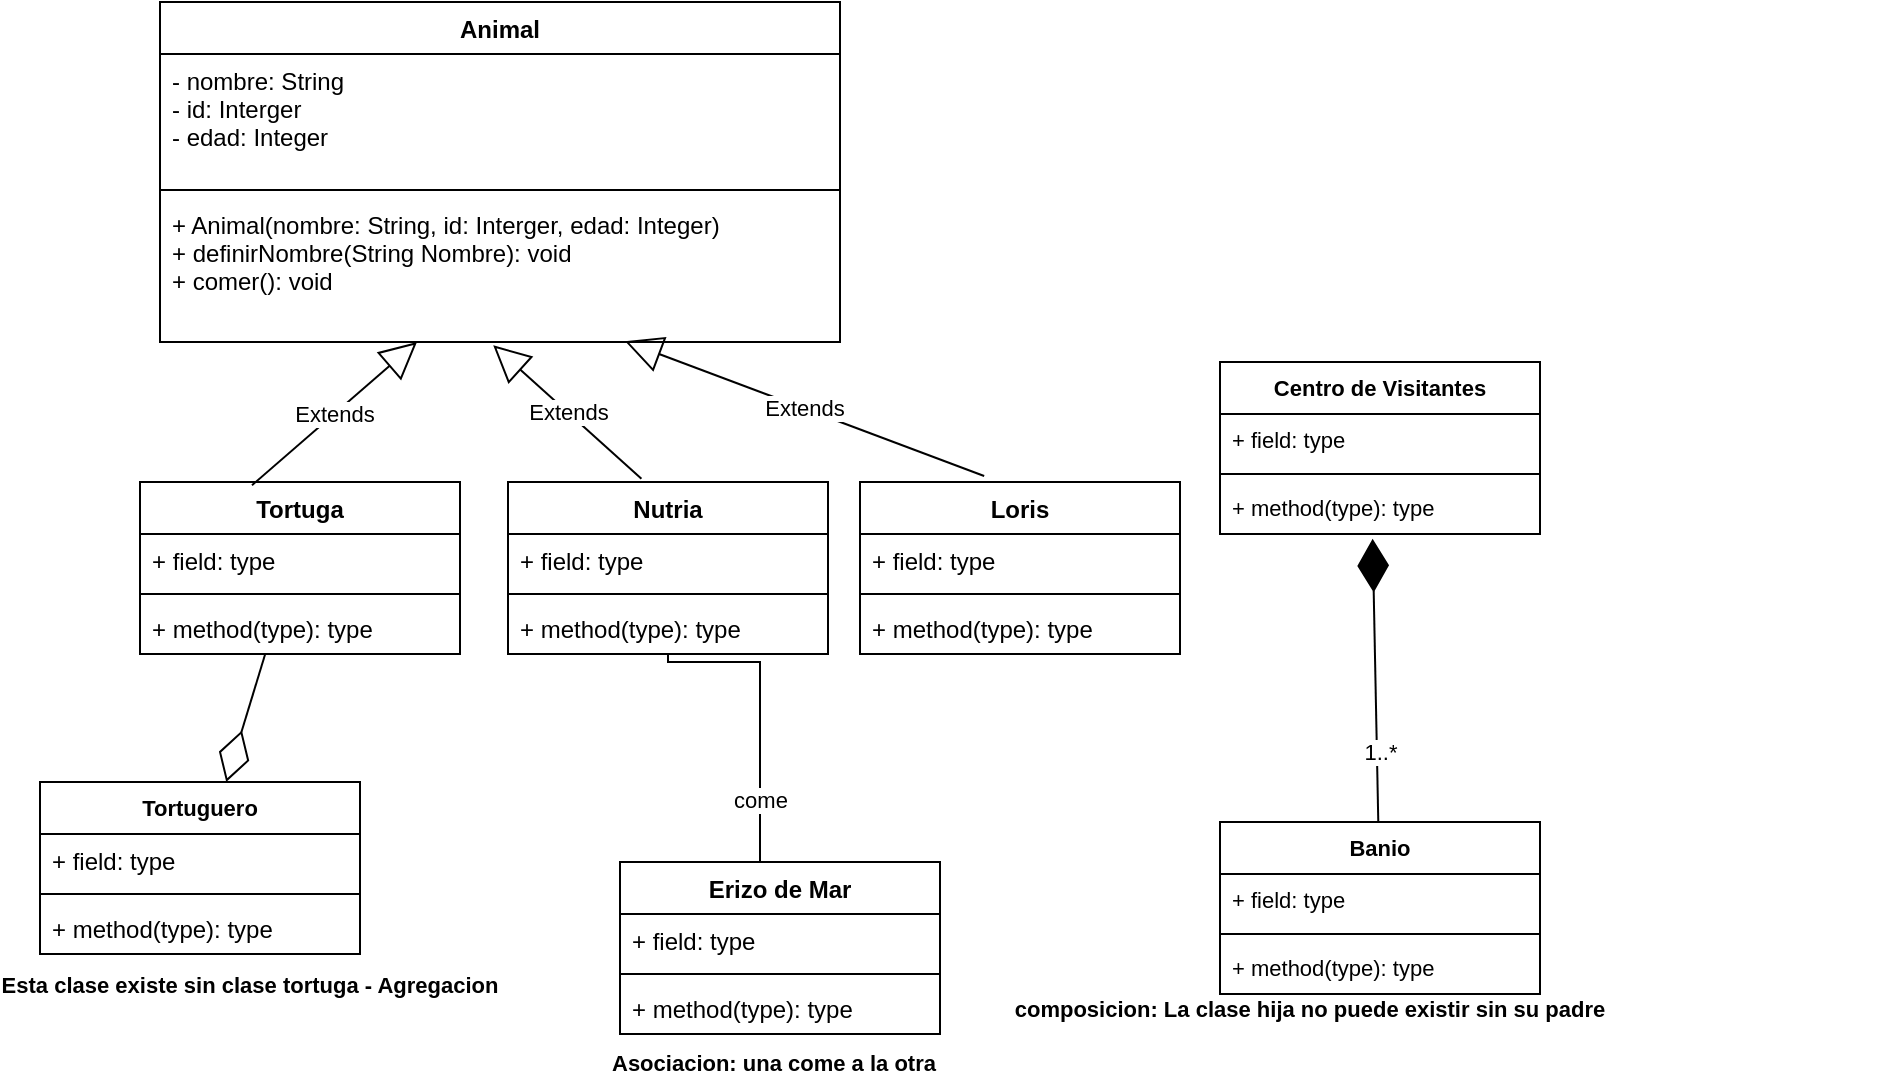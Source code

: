 <mxfile version="20.2.7" type="device"><diagram id="e732kiHdk0XfQjJ1ar5D" name="Página-1"><mxGraphModel dx="1183" dy="669" grid="1" gridSize="10" guides="1" tooltips="1" connect="1" arrows="1" fold="1" page="1" pageScale="1" pageWidth="827" pageHeight="1169" math="0" shadow="0"><root><mxCell id="0"/><mxCell id="1" parent="0"/><mxCell id="Oi96LLv_rtkHy-3iXi8p-1" value="Animal" style="swimlane;fontStyle=1;align=center;verticalAlign=top;childLayout=stackLayout;horizontal=1;startSize=26;horizontalStack=0;resizeParent=1;resizeParentMax=0;resizeLast=0;collapsible=1;marginBottom=0;" vertex="1" parent="1"><mxGeometry x="80" y="20" width="340" height="170" as="geometry"/></mxCell><mxCell id="Oi96LLv_rtkHy-3iXi8p-2" value="- nombre: String&#10;- id: Interger&#10;- edad: Integer" style="text;strokeColor=none;fillColor=none;align=left;verticalAlign=top;spacingLeft=4;spacingRight=4;overflow=hidden;rotatable=0;points=[[0,0.5],[1,0.5]];portConstraint=eastwest;" vertex="1" parent="Oi96LLv_rtkHy-3iXi8p-1"><mxGeometry y="26" width="340" height="64" as="geometry"/></mxCell><mxCell id="Oi96LLv_rtkHy-3iXi8p-3" value="" style="line;strokeWidth=1;fillColor=none;align=left;verticalAlign=middle;spacingTop=-1;spacingLeft=3;spacingRight=3;rotatable=0;labelPosition=right;points=[];portConstraint=eastwest;" vertex="1" parent="Oi96LLv_rtkHy-3iXi8p-1"><mxGeometry y="90" width="340" height="8" as="geometry"/></mxCell><mxCell id="Oi96LLv_rtkHy-3iXi8p-4" value="+ Animal(nombre: String, id: Interger, edad: Integer)&#10;+ definirNombre(String Nombre): void&#10;+ comer(): void" style="text;strokeColor=none;fillColor=none;align=left;verticalAlign=top;spacingLeft=4;spacingRight=4;overflow=hidden;rotatable=0;points=[[0,0.5],[1,0.5]];portConstraint=eastwest;" vertex="1" parent="Oi96LLv_rtkHy-3iXi8p-1"><mxGeometry y="98" width="340" height="72" as="geometry"/></mxCell><mxCell id="Oi96LLv_rtkHy-3iXi8p-5" value="Tortuga" style="swimlane;fontStyle=1;align=center;verticalAlign=top;childLayout=stackLayout;horizontal=1;startSize=26;horizontalStack=0;resizeParent=1;resizeParentMax=0;resizeLast=0;collapsible=1;marginBottom=0;" vertex="1" parent="1"><mxGeometry x="70" y="260" width="160" height="86" as="geometry"/></mxCell><mxCell id="Oi96LLv_rtkHy-3iXi8p-6" value="+ field: type" style="text;strokeColor=none;fillColor=none;align=left;verticalAlign=top;spacingLeft=4;spacingRight=4;overflow=hidden;rotatable=0;points=[[0,0.5],[1,0.5]];portConstraint=eastwest;" vertex="1" parent="Oi96LLv_rtkHy-3iXi8p-5"><mxGeometry y="26" width="160" height="26" as="geometry"/></mxCell><mxCell id="Oi96LLv_rtkHy-3iXi8p-7" value="" style="line;strokeWidth=1;fillColor=none;align=left;verticalAlign=middle;spacingTop=-1;spacingLeft=3;spacingRight=3;rotatable=0;labelPosition=right;points=[];portConstraint=eastwest;" vertex="1" parent="Oi96LLv_rtkHy-3iXi8p-5"><mxGeometry y="52" width="160" height="8" as="geometry"/></mxCell><mxCell id="Oi96LLv_rtkHy-3iXi8p-8" value="+ method(type): type" style="text;strokeColor=none;fillColor=none;align=left;verticalAlign=top;spacingLeft=4;spacingRight=4;overflow=hidden;rotatable=0;points=[[0,0.5],[1,0.5]];portConstraint=eastwest;" vertex="1" parent="Oi96LLv_rtkHy-3iXi8p-5"><mxGeometry y="60" width="160" height="26" as="geometry"/></mxCell><mxCell id="Oi96LLv_rtkHy-3iXi8p-9" value="Nutria" style="swimlane;fontStyle=1;align=center;verticalAlign=top;childLayout=stackLayout;horizontal=1;startSize=26;horizontalStack=0;resizeParent=1;resizeParentMax=0;resizeLast=0;collapsible=1;marginBottom=0;" vertex="1" parent="1"><mxGeometry x="254" y="260" width="160" height="86" as="geometry"/></mxCell><mxCell id="Oi96LLv_rtkHy-3iXi8p-10" value="+ field: type" style="text;strokeColor=none;fillColor=none;align=left;verticalAlign=top;spacingLeft=4;spacingRight=4;overflow=hidden;rotatable=0;points=[[0,0.5],[1,0.5]];portConstraint=eastwest;" vertex="1" parent="Oi96LLv_rtkHy-3iXi8p-9"><mxGeometry y="26" width="160" height="26" as="geometry"/></mxCell><mxCell id="Oi96LLv_rtkHy-3iXi8p-11" value="" style="line;strokeWidth=1;fillColor=none;align=left;verticalAlign=middle;spacingTop=-1;spacingLeft=3;spacingRight=3;rotatable=0;labelPosition=right;points=[];portConstraint=eastwest;" vertex="1" parent="Oi96LLv_rtkHy-3iXi8p-9"><mxGeometry y="52" width="160" height="8" as="geometry"/></mxCell><mxCell id="Oi96LLv_rtkHy-3iXi8p-12" value="+ method(type): type" style="text;strokeColor=none;fillColor=none;align=left;verticalAlign=top;spacingLeft=4;spacingRight=4;overflow=hidden;rotatable=0;points=[[0,0.5],[1,0.5]];portConstraint=eastwest;" vertex="1" parent="Oi96LLv_rtkHy-3iXi8p-9"><mxGeometry y="60" width="160" height="26" as="geometry"/></mxCell><mxCell id="Oi96LLv_rtkHy-3iXi8p-13" value="Loris" style="swimlane;fontStyle=1;align=center;verticalAlign=top;childLayout=stackLayout;horizontal=1;startSize=26;horizontalStack=0;resizeParent=1;resizeParentMax=0;resizeLast=0;collapsible=1;marginBottom=0;" vertex="1" parent="1"><mxGeometry x="430" y="260" width="160" height="86" as="geometry"/></mxCell><mxCell id="Oi96LLv_rtkHy-3iXi8p-14" value="+ field: type" style="text;strokeColor=none;fillColor=none;align=left;verticalAlign=top;spacingLeft=4;spacingRight=4;overflow=hidden;rotatable=0;points=[[0,0.5],[1,0.5]];portConstraint=eastwest;" vertex="1" parent="Oi96LLv_rtkHy-3iXi8p-13"><mxGeometry y="26" width="160" height="26" as="geometry"/></mxCell><mxCell id="Oi96LLv_rtkHy-3iXi8p-15" value="" style="line;strokeWidth=1;fillColor=none;align=left;verticalAlign=middle;spacingTop=-1;spacingLeft=3;spacingRight=3;rotatable=0;labelPosition=right;points=[];portConstraint=eastwest;" vertex="1" parent="Oi96LLv_rtkHy-3iXi8p-13"><mxGeometry y="52" width="160" height="8" as="geometry"/></mxCell><mxCell id="Oi96LLv_rtkHy-3iXi8p-16" value="+ method(type): type" style="text;strokeColor=none;fillColor=none;align=left;verticalAlign=top;spacingLeft=4;spacingRight=4;overflow=hidden;rotatable=0;points=[[0,0.5],[1,0.5]];portConstraint=eastwest;" vertex="1" parent="Oi96LLv_rtkHy-3iXi8p-13"><mxGeometry y="60" width="160" height="26" as="geometry"/></mxCell><mxCell id="Oi96LLv_rtkHy-3iXi8p-17" value="Extends" style="endArrow=block;endSize=16;endFill=0;html=1;rounded=0;exitX=0.35;exitY=0.019;exitDx=0;exitDy=0;exitPerimeter=0;" edge="1" parent="1" source="Oi96LLv_rtkHy-3iXi8p-5" target="Oi96LLv_rtkHy-3iXi8p-4"><mxGeometry width="160" relative="1" as="geometry"><mxPoint x="250" y="240" as="sourcePoint"/><mxPoint x="410" y="240" as="targetPoint"/></mxGeometry></mxCell><mxCell id="Oi96LLv_rtkHy-3iXi8p-18" value="Extends" style="endArrow=block;endSize=16;endFill=0;html=1;rounded=0;exitX=0.417;exitY=-0.019;exitDx=0;exitDy=0;exitPerimeter=0;entryX=0.49;entryY=1.023;entryDx=0;entryDy=0;entryPerimeter=0;" edge="1" parent="1" source="Oi96LLv_rtkHy-3iXi8p-9" target="Oi96LLv_rtkHy-3iXi8p-4"><mxGeometry width="160" relative="1" as="geometry"><mxPoint x="136" y="271.634" as="sourcePoint"/><mxPoint x="218.526" y="200" as="targetPoint"/></mxGeometry></mxCell><mxCell id="Oi96LLv_rtkHy-3iXi8p-19" value="Extends" style="endArrow=block;endSize=16;endFill=0;html=1;rounded=0;exitX=0.388;exitY=-0.035;exitDx=0;exitDy=0;exitPerimeter=0;entryX=0.684;entryY=0.995;entryDx=0;entryDy=0;entryPerimeter=0;" edge="1" parent="1" source="Oi96LLv_rtkHy-3iXi8p-13" target="Oi96LLv_rtkHy-3iXi8p-4"><mxGeometry width="160" relative="1" as="geometry"><mxPoint x="146" y="281.634" as="sourcePoint"/><mxPoint x="228.526" y="210" as="targetPoint"/></mxGeometry></mxCell><mxCell id="Oi96LLv_rtkHy-3iXi8p-20" value="Erizo de Mar" style="swimlane;fontStyle=1;align=center;verticalAlign=top;childLayout=stackLayout;horizontal=1;startSize=26;horizontalStack=0;resizeParent=1;resizeParentMax=0;resizeLast=0;collapsible=1;marginBottom=0;" vertex="1" parent="1"><mxGeometry x="310" y="450" width="160" height="86" as="geometry"/></mxCell><mxCell id="Oi96LLv_rtkHy-3iXi8p-21" value="+ field: type" style="text;strokeColor=none;fillColor=none;align=left;verticalAlign=top;spacingLeft=4;spacingRight=4;overflow=hidden;rotatable=0;points=[[0,0.5],[1,0.5]];portConstraint=eastwest;" vertex="1" parent="Oi96LLv_rtkHy-3iXi8p-20"><mxGeometry y="26" width="160" height="26" as="geometry"/></mxCell><mxCell id="Oi96LLv_rtkHy-3iXi8p-22" value="" style="line;strokeWidth=1;fillColor=none;align=left;verticalAlign=middle;spacingTop=-1;spacingLeft=3;spacingRight=3;rotatable=0;labelPosition=right;points=[];portConstraint=eastwest;" vertex="1" parent="Oi96LLv_rtkHy-3iXi8p-20"><mxGeometry y="52" width="160" height="8" as="geometry"/></mxCell><mxCell id="Oi96LLv_rtkHy-3iXi8p-23" value="+ method(type): type" style="text;strokeColor=none;fillColor=none;align=left;verticalAlign=top;spacingLeft=4;spacingRight=4;overflow=hidden;rotatable=0;points=[[0,0.5],[1,0.5]];portConstraint=eastwest;" vertex="1" parent="Oi96LLv_rtkHy-3iXi8p-20"><mxGeometry y="60" width="160" height="26" as="geometry"/></mxCell><mxCell id="Oi96LLv_rtkHy-3iXi8p-33" value="Tortuguero" style="swimlane;fontStyle=1;align=center;verticalAlign=top;childLayout=stackLayout;horizontal=1;startSize=26;horizontalStack=0;resizeParent=1;resizeParentMax=0;resizeLast=0;collapsible=1;marginBottom=0;fontSize=11;" vertex="1" parent="1"><mxGeometry x="20" y="410" width="160" height="86" as="geometry"/></mxCell><mxCell id="Oi96LLv_rtkHy-3iXi8p-34" value="+ field: type" style="text;strokeColor=none;fillColor=none;align=left;verticalAlign=top;spacingLeft=4;spacingRight=4;overflow=hidden;rotatable=0;points=[[0,0.5],[1,0.5]];portConstraint=eastwest;" vertex="1" parent="Oi96LLv_rtkHy-3iXi8p-33"><mxGeometry y="26" width="160" height="26" as="geometry"/></mxCell><mxCell id="Oi96LLv_rtkHy-3iXi8p-35" value="" style="line;strokeWidth=1;fillColor=none;align=left;verticalAlign=middle;spacingTop=-1;spacingLeft=3;spacingRight=3;rotatable=0;labelPosition=right;points=[];portConstraint=eastwest;" vertex="1" parent="Oi96LLv_rtkHy-3iXi8p-33"><mxGeometry y="52" width="160" height="8" as="geometry"/></mxCell><mxCell id="Oi96LLv_rtkHy-3iXi8p-36" value="+ method(type): type" style="text;strokeColor=none;fillColor=none;align=left;verticalAlign=top;spacingLeft=4;spacingRight=4;overflow=hidden;rotatable=0;points=[[0,0.5],[1,0.5]];portConstraint=eastwest;" vertex="1" parent="Oi96LLv_rtkHy-3iXi8p-33"><mxGeometry y="60" width="160" height="26" as="geometry"/></mxCell><mxCell id="Oi96LLv_rtkHy-3iXi8p-38" value="" style="endArrow=diamondThin;endFill=0;endSize=24;html=1;rounded=0;exitX=0.392;exitY=0.987;exitDx=0;exitDy=0;exitPerimeter=0;" edge="1" parent="1" source="Oi96LLv_rtkHy-3iXi8p-8" target="Oi96LLv_rtkHy-3iXi8p-33"><mxGeometry width="160" relative="1" as="geometry"><mxPoint x="250" y="440" as="sourcePoint"/><mxPoint x="410" y="440" as="targetPoint"/></mxGeometry></mxCell><mxCell id="Oi96LLv_rtkHy-3iXi8p-39" value="Esta clase existe sin clase tortuga - Agregacion" style="text;align=center;fontStyle=1;verticalAlign=middle;spacingLeft=3;spacingRight=3;strokeColor=none;rotatable=0;points=[[0,0.5],[1,0.5]];portConstraint=eastwest;fontSize=11;" vertex="1" parent="1"><mxGeometry x="10" y="496" width="230" height="30" as="geometry"/></mxCell><mxCell id="Oi96LLv_rtkHy-3iXi8p-40" value="Asociacion: una come a la otra" style="text;align=center;fontStyle=1;verticalAlign=middle;spacingLeft=3;spacingRight=3;strokeColor=none;rotatable=0;points=[[0,0.5],[1,0.5]];portConstraint=eastwest;fontSize=11;" vertex="1" parent="1"><mxGeometry x="294" y="540" width="186" height="20" as="geometry"/></mxCell><mxCell id="Oi96LLv_rtkHy-3iXi8p-41" value="Banio" style="swimlane;fontStyle=1;align=center;verticalAlign=top;childLayout=stackLayout;horizontal=1;startSize=26;horizontalStack=0;resizeParent=1;resizeParentMax=0;resizeLast=0;collapsible=1;marginBottom=0;fontSize=11;" vertex="1" parent="1"><mxGeometry x="610" y="430" width="160" height="86" as="geometry"/></mxCell><mxCell id="Oi96LLv_rtkHy-3iXi8p-42" value="+ field: type" style="text;strokeColor=none;fillColor=none;align=left;verticalAlign=top;spacingLeft=4;spacingRight=4;overflow=hidden;rotatable=0;points=[[0,0.5],[1,0.5]];portConstraint=eastwest;fontSize=11;" vertex="1" parent="Oi96LLv_rtkHy-3iXi8p-41"><mxGeometry y="26" width="160" height="26" as="geometry"/></mxCell><mxCell id="Oi96LLv_rtkHy-3iXi8p-43" value="" style="line;strokeWidth=1;fillColor=none;align=left;verticalAlign=middle;spacingTop=-1;spacingLeft=3;spacingRight=3;rotatable=0;labelPosition=right;points=[];portConstraint=eastwest;fontSize=11;" vertex="1" parent="Oi96LLv_rtkHy-3iXi8p-41"><mxGeometry y="52" width="160" height="8" as="geometry"/></mxCell><mxCell id="Oi96LLv_rtkHy-3iXi8p-44" value="+ method(type): type" style="text;strokeColor=none;fillColor=none;align=left;verticalAlign=top;spacingLeft=4;spacingRight=4;overflow=hidden;rotatable=0;points=[[0,0.5],[1,0.5]];portConstraint=eastwest;fontSize=11;" vertex="1" parent="Oi96LLv_rtkHy-3iXi8p-41"><mxGeometry y="60" width="160" height="26" as="geometry"/></mxCell><mxCell id="Oi96LLv_rtkHy-3iXi8p-45" value="composicion: La clase hija no puede existir sin su padre" style="text;align=center;fontStyle=1;verticalAlign=middle;spacingLeft=3;spacingRight=3;strokeColor=none;rotatable=0;points=[[0,0.5],[1,0.5]];portConstraint=eastwest;fontSize=11;" vertex="1" parent="1"><mxGeometry x="370" y="510" width="570" height="26" as="geometry"/></mxCell><mxCell id="Oi96LLv_rtkHy-3iXi8p-46" style="edgeStyle=orthogonalEdgeStyle;rounded=0;orthogonalLoop=1;jettySize=auto;html=1;exitX=1;exitY=0.5;exitDx=0;exitDy=0;fontSize=11;" edge="1" parent="1" source="Oi96LLv_rtkHy-3iXi8p-45" target="Oi96LLv_rtkHy-3iXi8p-45"><mxGeometry relative="1" as="geometry"/></mxCell><mxCell id="Oi96LLv_rtkHy-3iXi8p-47" value="Centro de Visitantes" style="swimlane;fontStyle=1;align=center;verticalAlign=top;childLayout=stackLayout;horizontal=1;startSize=26;horizontalStack=0;resizeParent=1;resizeParentMax=0;resizeLast=0;collapsible=1;marginBottom=0;fontSize=11;" vertex="1" parent="1"><mxGeometry x="610" y="200" width="160" height="86" as="geometry"/></mxCell><mxCell id="Oi96LLv_rtkHy-3iXi8p-48" value="+ field: type" style="text;strokeColor=none;fillColor=none;align=left;verticalAlign=top;spacingLeft=4;spacingRight=4;overflow=hidden;rotatable=0;points=[[0,0.5],[1,0.5]];portConstraint=eastwest;fontSize=11;" vertex="1" parent="Oi96LLv_rtkHy-3iXi8p-47"><mxGeometry y="26" width="160" height="26" as="geometry"/></mxCell><mxCell id="Oi96LLv_rtkHy-3iXi8p-49" value="" style="line;strokeWidth=1;fillColor=none;align=left;verticalAlign=middle;spacingTop=-1;spacingLeft=3;spacingRight=3;rotatable=0;labelPosition=right;points=[];portConstraint=eastwest;fontSize=11;" vertex="1" parent="Oi96LLv_rtkHy-3iXi8p-47"><mxGeometry y="52" width="160" height="8" as="geometry"/></mxCell><mxCell id="Oi96LLv_rtkHy-3iXi8p-50" value="+ method(type): type" style="text;strokeColor=none;fillColor=none;align=left;verticalAlign=top;spacingLeft=4;spacingRight=4;overflow=hidden;rotatable=0;points=[[0,0.5],[1,0.5]];portConstraint=eastwest;fontSize=11;" vertex="1" parent="Oi96LLv_rtkHy-3iXi8p-47"><mxGeometry y="60" width="160" height="26" as="geometry"/></mxCell><mxCell id="Oi96LLv_rtkHy-3iXi8p-54" value="" style="endArrow=diamondThin;endFill=1;endSize=24;html=1;rounded=0;fontSize=11;entryX=0.477;entryY=1.09;entryDx=0;entryDy=0;entryPerimeter=0;" edge="1" parent="1" source="Oi96LLv_rtkHy-3iXi8p-41" target="Oi96LLv_rtkHy-3iXi8p-50"><mxGeometry width="160" relative="1" as="geometry"><mxPoint x="470" y="440" as="sourcePoint"/><mxPoint x="630" y="440" as="targetPoint"/></mxGeometry></mxCell><mxCell id="Oi96LLv_rtkHy-3iXi8p-56" value="1..*" style="edgeLabel;html=1;align=center;verticalAlign=middle;resizable=0;points=[];fontSize=11;" vertex="1" connectable="0" parent="Oi96LLv_rtkHy-3iXi8p-54"><mxGeometry x="-0.503" y="-1" relative="1" as="geometry"><mxPoint as="offset"/></mxGeometry></mxCell><mxCell id="Oi96LLv_rtkHy-3iXi8p-57" value="" style="endArrow=none;html=1;edgeStyle=orthogonalEdgeStyle;rounded=0;fontSize=11;entryX=0.5;entryY=0;entryDx=0;entryDy=0;" edge="1" parent="1" source="Oi96LLv_rtkHy-3iXi8p-12" target="Oi96LLv_rtkHy-3iXi8p-20"><mxGeometry relative="1" as="geometry"><mxPoint x="270" y="430" as="sourcePoint"/><mxPoint x="430" y="430" as="targetPoint"/><Array as="points"><mxPoint x="334" y="350"/><mxPoint x="380" y="350"/><mxPoint x="380" y="450"/></Array></mxGeometry></mxCell><mxCell id="Oi96LLv_rtkHy-3iXi8p-60" value="come" style="edgeLabel;html=1;align=center;verticalAlign=middle;resizable=0;points=[];fontSize=11;" vertex="1" connectable="0" parent="Oi96LLv_rtkHy-3iXi8p-57"><mxGeometry x="0.483" relative="1" as="geometry"><mxPoint as="offset"/></mxGeometry></mxCell></root></mxGraphModel></diagram></mxfile>